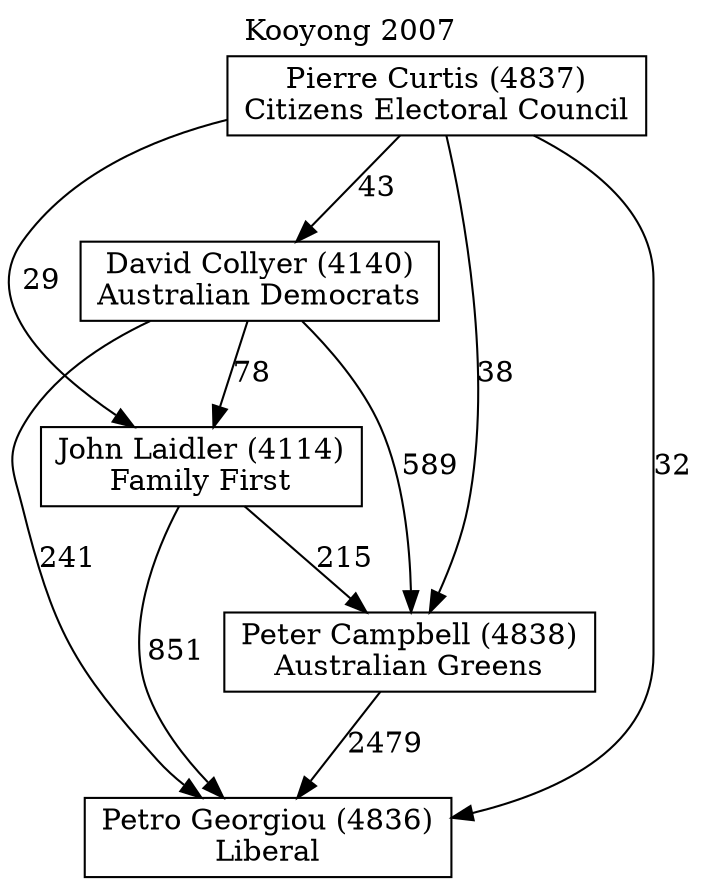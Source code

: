 // House preference flow
digraph "Petro Georgiou (4836)_Kooyong_2007" {
	graph [label="Kooyong 2007" labelloc=t mclimit=10]
	node [shape=box]
	"Petro Georgiou (4836)" [label="Petro Georgiou (4836)
Liberal"]
	"Peter Campbell (4838)" [label="Peter Campbell (4838)
Australian Greens"]
	"John Laidler (4114)" [label="John Laidler (4114)
Family First"]
	"David Collyer (4140)" [label="David Collyer (4140)
Australian Democrats"]
	"Pierre Curtis (4837)" [label="Pierre Curtis (4837)
Citizens Electoral Council"]
	"Peter Campbell (4838)" -> "Petro Georgiou (4836)" [label=2479]
	"John Laidler (4114)" -> "Peter Campbell (4838)" [label=215]
	"David Collyer (4140)" -> "John Laidler (4114)" [label=78]
	"Pierre Curtis (4837)" -> "David Collyer (4140)" [label=43]
	"John Laidler (4114)" -> "Petro Georgiou (4836)" [label=851]
	"David Collyer (4140)" -> "Petro Georgiou (4836)" [label=241]
	"Pierre Curtis (4837)" -> "Petro Georgiou (4836)" [label=32]
	"Pierre Curtis (4837)" -> "John Laidler (4114)" [label=29]
	"David Collyer (4140)" -> "Peter Campbell (4838)" [label=589]
	"Pierre Curtis (4837)" -> "Peter Campbell (4838)" [label=38]
}

